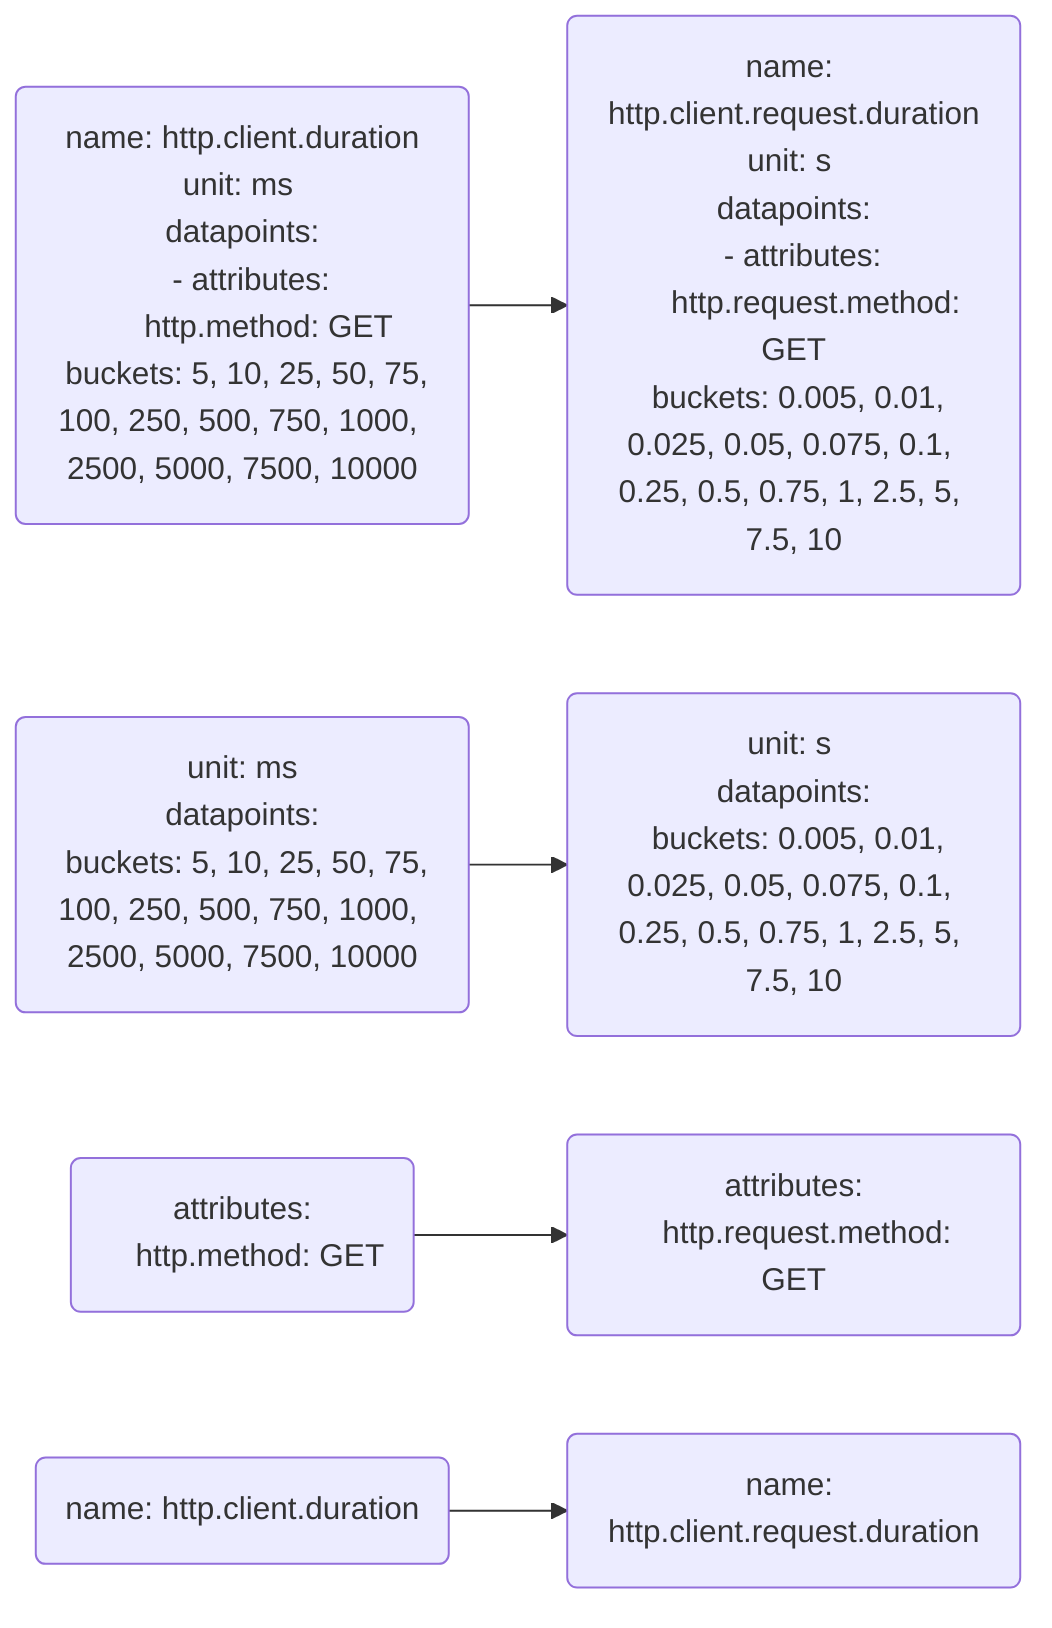 flowchart LR
    log0(name: http.client.duration
unit: ms 
datapoints:
&nbsp;&nbsp;- attributes:
&nbsp;&nbsp;&nbsp;&nbsp;&nbsp;&nbsp;http.method: GET
&nbsp;&nbsp;buckets: 5, 10, 25, 50, 75, 100, 250, 500, 750, 1000, 2500, 5000, 7500, 10000
    )
    log1(name: http.client.request.duration
unit: s 
datapoints:
&nbsp;&nbsp;- attributes:
&nbsp;&nbsp;&nbsp;&nbsp;&nbsp;&nbsp;http.request.method: GET
&nbsp;&nbsp;buckets: 0.005, 0.01, 0.025, 0.05, 0.075, 0.1, 0.25, 0.5, 0.75, 1, 2.5, 5, 7.5, 10
    )
    log0 --> log1

    log2(unit: ms
datapoints:
&nbsp;&nbsp;buckets: 5, 10, 25, 50, 75, 100, 250, 500, 750, 1000, 2500, 5000, 7500, 10000
    )
    log3(unit: s 
datapoints:
&nbsp;&nbsp;buckets: 0.005, 0.01, 0.025, 0.05, 0.075, 0.1, 0.25, 0.5, 0.75, 1, 2.5, 5, 7.5, 10
    )
    log2 --> log3

    log4(attributes:
&nbsp;&nbsp;&nbsp;&nbsp;http.method: GET
    )
    log5(attributes:
&nbsp;&nbsp;&nbsp;&nbsp;http.request.method: GET
    )
    log4 --> log5

    log6(name: http.client.duration)
    log7(name: http.client.request.duration)
    log6 --> log7